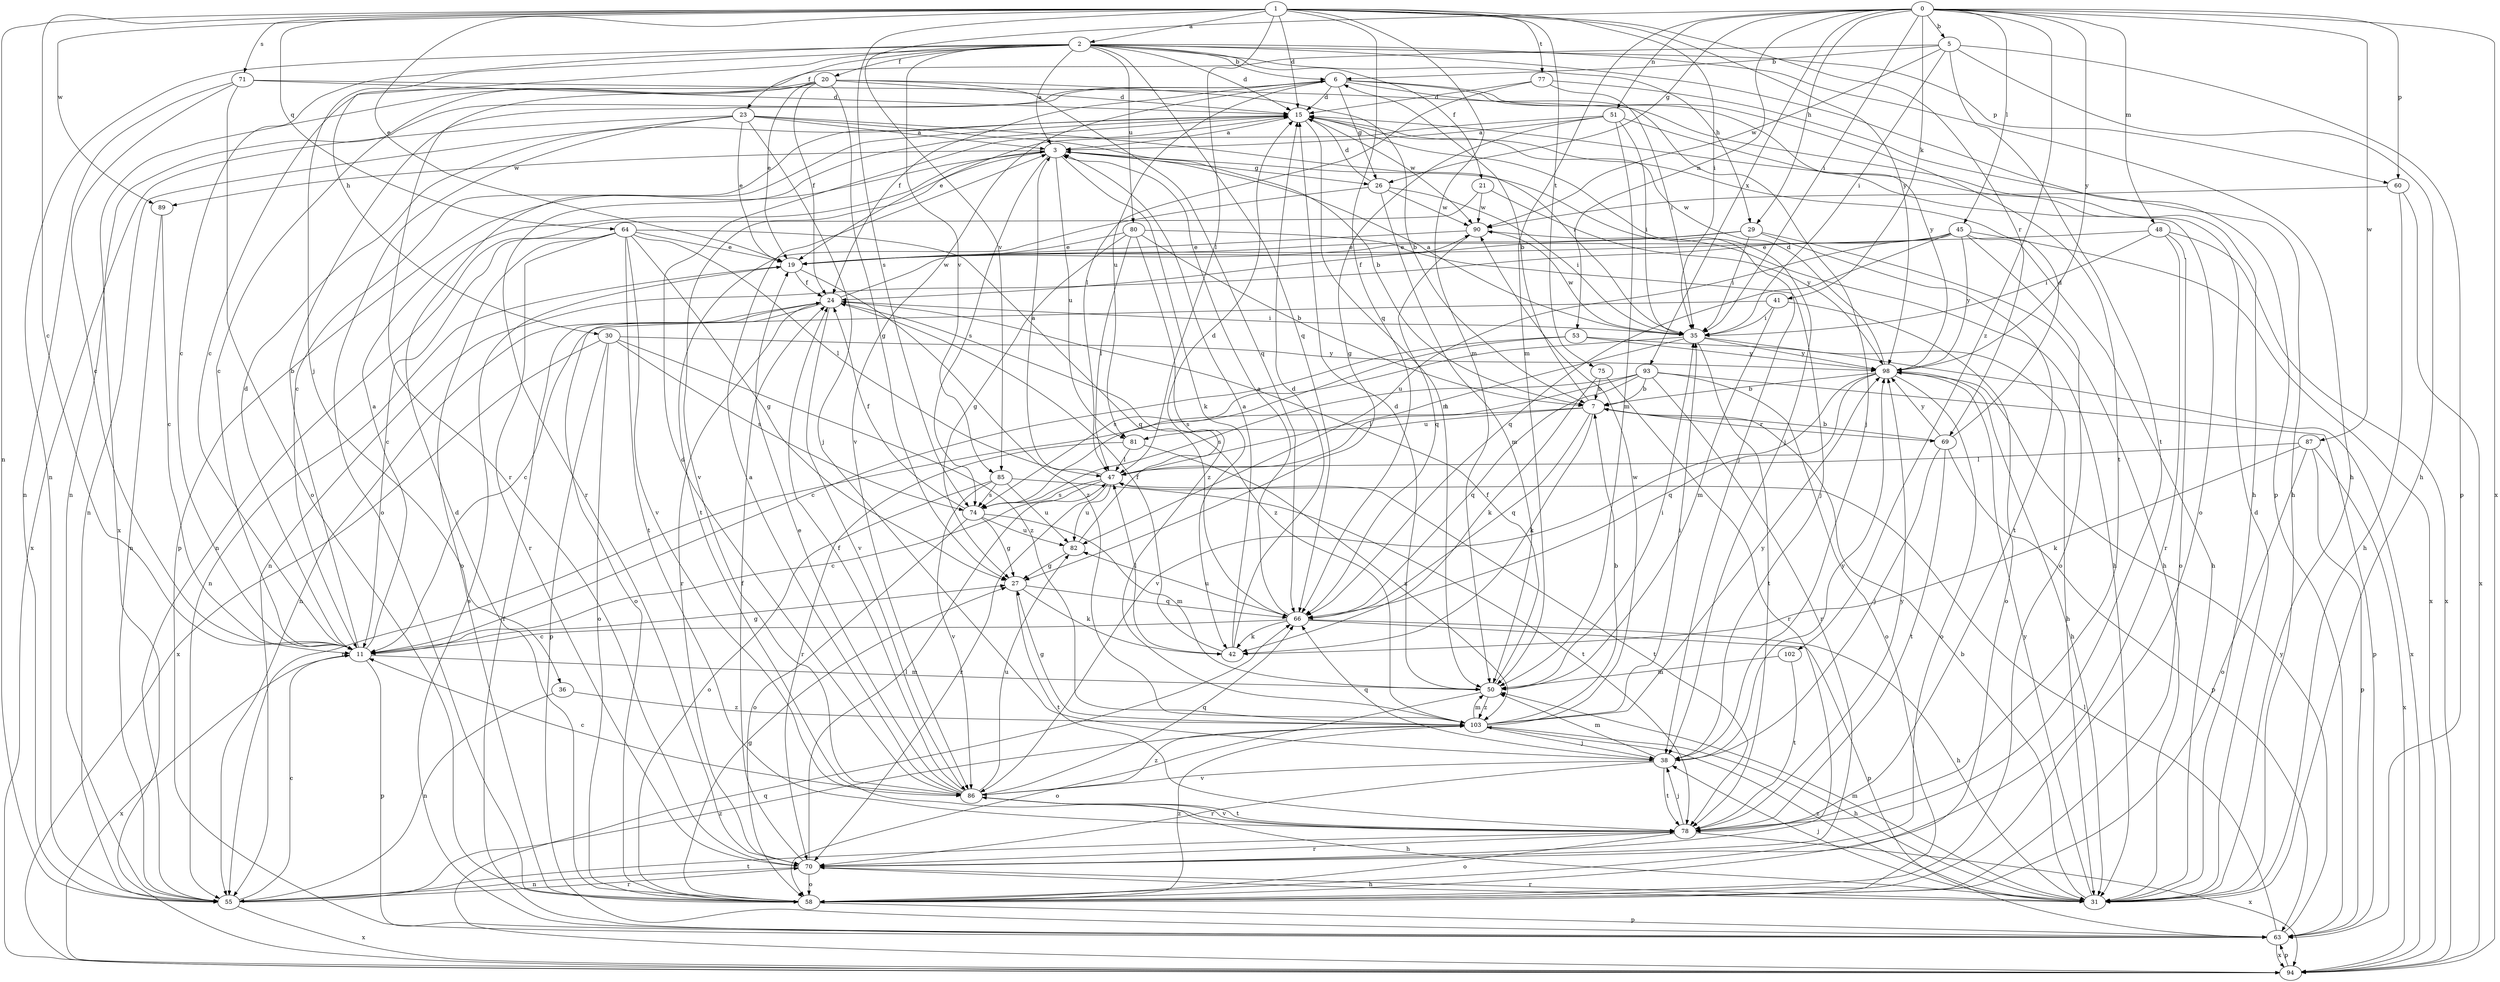 strict digraph  {
0;
1;
2;
3;
5;
6;
7;
11;
15;
19;
20;
21;
23;
24;
26;
27;
29;
30;
31;
35;
36;
38;
41;
42;
45;
47;
48;
50;
51;
53;
55;
58;
60;
63;
64;
66;
69;
70;
71;
74;
75;
77;
78;
80;
81;
82;
85;
86;
87;
89;
90;
93;
94;
98;
102;
103;
0 -> 5  [label=b];
0 -> 26  [label=g];
0 -> 29  [label=h];
0 -> 35  [label=i];
0 -> 41  [label=k];
0 -> 45  [label=l];
0 -> 48  [label=m];
0 -> 50  [label=m];
0 -> 51  [label=n];
0 -> 53  [label=n];
0 -> 60  [label=p];
0 -> 85  [label=v];
0 -> 87  [label=w];
0 -> 93  [label=x];
0 -> 94  [label=x];
0 -> 98  [label=y];
0 -> 102  [label=z];
1 -> 2  [label=a];
1 -> 11  [label=c];
1 -> 15  [label=d];
1 -> 19  [label=e];
1 -> 35  [label=i];
1 -> 47  [label=l];
1 -> 50  [label=m];
1 -> 55  [label=n];
1 -> 64  [label=q];
1 -> 66  [label=q];
1 -> 69  [label=r];
1 -> 71  [label=s];
1 -> 74  [label=s];
1 -> 75  [label=t];
1 -> 77  [label=t];
1 -> 89  [label=w];
1 -> 98  [label=y];
2 -> 3  [label=a];
2 -> 6  [label=b];
2 -> 11  [label=c];
2 -> 15  [label=d];
2 -> 20  [label=f];
2 -> 21  [label=f];
2 -> 23  [label=f];
2 -> 29  [label=h];
2 -> 30  [label=h];
2 -> 31  [label=h];
2 -> 36  [label=j];
2 -> 55  [label=n];
2 -> 60  [label=p];
2 -> 63  [label=p];
2 -> 66  [label=q];
2 -> 80  [label=u];
2 -> 85  [label=v];
3 -> 26  [label=g];
3 -> 38  [label=j];
3 -> 42  [label=k];
3 -> 63  [label=p];
3 -> 74  [label=s];
3 -> 81  [label=u];
3 -> 86  [label=v];
3 -> 89  [label=w];
5 -> 6  [label=b];
5 -> 11  [label=c];
5 -> 31  [label=h];
5 -> 35  [label=i];
5 -> 63  [label=p];
5 -> 78  [label=t];
5 -> 90  [label=w];
6 -> 15  [label=d];
6 -> 24  [label=f];
6 -> 26  [label=g];
6 -> 38  [label=j];
6 -> 55  [label=n];
6 -> 78  [label=t];
6 -> 81  [label=u];
6 -> 86  [label=v];
6 -> 98  [label=y];
7 -> 6  [label=b];
7 -> 42  [label=k];
7 -> 55  [label=n];
7 -> 66  [label=q];
7 -> 69  [label=r];
7 -> 81  [label=u];
11 -> 3  [label=a];
11 -> 6  [label=b];
11 -> 15  [label=d];
11 -> 27  [label=g];
11 -> 50  [label=m];
11 -> 63  [label=p];
11 -> 94  [label=x];
15 -> 3  [label=a];
15 -> 11  [label=c];
15 -> 38  [label=j];
15 -> 50  [label=m];
15 -> 70  [label=r];
15 -> 90  [label=w];
19 -> 24  [label=f];
19 -> 55  [label=n];
19 -> 103  [label=z];
20 -> 7  [label=b];
20 -> 11  [label=c];
20 -> 15  [label=d];
20 -> 19  [label=e];
20 -> 24  [label=f];
20 -> 27  [label=g];
20 -> 66  [label=q];
20 -> 70  [label=r];
20 -> 94  [label=x];
21 -> 55  [label=n];
21 -> 90  [label=w];
21 -> 98  [label=y];
23 -> 3  [label=a];
23 -> 7  [label=b];
23 -> 19  [label=e];
23 -> 35  [label=i];
23 -> 38  [label=j];
23 -> 55  [label=n];
23 -> 58  [label=o];
23 -> 94  [label=x];
24 -> 35  [label=i];
24 -> 55  [label=n];
24 -> 58  [label=o];
24 -> 70  [label=r];
24 -> 86  [label=v];
24 -> 90  [label=w];
24 -> 103  [label=z];
26 -> 15  [label=d];
26 -> 35  [label=i];
26 -> 50  [label=m];
26 -> 78  [label=t];
26 -> 90  [label=w];
27 -> 42  [label=k];
27 -> 66  [label=q];
27 -> 78  [label=t];
29 -> 19  [label=e];
29 -> 24  [label=f];
29 -> 31  [label=h];
29 -> 35  [label=i];
29 -> 78  [label=t];
30 -> 58  [label=o];
30 -> 63  [label=p];
30 -> 74  [label=s];
30 -> 94  [label=x];
30 -> 98  [label=y];
30 -> 103  [label=z];
31 -> 7  [label=b];
31 -> 15  [label=d];
31 -> 38  [label=j];
31 -> 50  [label=m];
31 -> 70  [label=r];
31 -> 98  [label=y];
31 -> 103  [label=z];
35 -> 3  [label=a];
35 -> 31  [label=h];
35 -> 47  [label=l];
35 -> 74  [label=s];
35 -> 78  [label=t];
35 -> 90  [label=w];
35 -> 98  [label=y];
36 -> 55  [label=n];
36 -> 103  [label=z];
38 -> 50  [label=m];
38 -> 66  [label=q];
38 -> 70  [label=r];
38 -> 78  [label=t];
38 -> 86  [label=v];
38 -> 98  [label=y];
41 -> 11  [label=c];
41 -> 35  [label=i];
41 -> 50  [label=m];
41 -> 58  [label=o];
42 -> 3  [label=a];
42 -> 15  [label=d];
42 -> 24  [label=f];
42 -> 47  [label=l];
45 -> 19  [label=e];
45 -> 31  [label=h];
45 -> 55  [label=n];
45 -> 58  [label=o];
45 -> 66  [label=q];
45 -> 82  [label=u];
45 -> 94  [label=x];
45 -> 98  [label=y];
47 -> 3  [label=a];
47 -> 11  [label=c];
47 -> 70  [label=r];
47 -> 74  [label=s];
47 -> 78  [label=t];
47 -> 82  [label=u];
48 -> 19  [label=e];
48 -> 35  [label=i];
48 -> 58  [label=o];
48 -> 70  [label=r];
48 -> 94  [label=x];
50 -> 15  [label=d];
50 -> 24  [label=f];
50 -> 35  [label=i];
50 -> 58  [label=o];
50 -> 103  [label=z];
51 -> 3  [label=a];
51 -> 19  [label=e];
51 -> 27  [label=g];
51 -> 35  [label=i];
51 -> 50  [label=m];
51 -> 58  [label=o];
53 -> 11  [label=c];
53 -> 74  [label=s];
53 -> 94  [label=x];
53 -> 98  [label=y];
55 -> 11  [label=c];
55 -> 70  [label=r];
55 -> 78  [label=t];
55 -> 94  [label=x];
55 -> 103  [label=z];
58 -> 15  [label=d];
58 -> 27  [label=g];
58 -> 63  [label=p];
58 -> 103  [label=z];
60 -> 31  [label=h];
60 -> 90  [label=w];
60 -> 94  [label=x];
63 -> 19  [label=e];
63 -> 24  [label=f];
63 -> 47  [label=l];
63 -> 94  [label=x];
63 -> 98  [label=y];
64 -> 11  [label=c];
64 -> 19  [label=e];
64 -> 27  [label=g];
64 -> 47  [label=l];
64 -> 58  [label=o];
64 -> 66  [label=q];
64 -> 70  [label=r];
64 -> 78  [label=t];
64 -> 86  [label=v];
66 -> 3  [label=a];
66 -> 11  [label=c];
66 -> 31  [label=h];
66 -> 42  [label=k];
66 -> 63  [label=p];
66 -> 82  [label=u];
69 -> 7  [label=b];
69 -> 15  [label=d];
69 -> 38  [label=j];
69 -> 63  [label=p];
69 -> 78  [label=t];
69 -> 98  [label=y];
70 -> 24  [label=f];
70 -> 31  [label=h];
70 -> 47  [label=l];
70 -> 55  [label=n];
70 -> 58  [label=o];
71 -> 11  [label=c];
71 -> 15  [label=d];
71 -> 31  [label=h];
71 -> 55  [label=n];
71 -> 58  [label=o];
74 -> 24  [label=f];
74 -> 27  [label=g];
74 -> 50  [label=m];
74 -> 58  [label=o];
74 -> 82  [label=u];
75 -> 7  [label=b];
75 -> 42  [label=k];
75 -> 70  [label=r];
77 -> 15  [label=d];
77 -> 31  [label=h];
77 -> 35  [label=i];
77 -> 47  [label=l];
78 -> 38  [label=j];
78 -> 58  [label=o];
78 -> 70  [label=r];
78 -> 86  [label=v];
78 -> 94  [label=x];
78 -> 98  [label=y];
80 -> 7  [label=b];
80 -> 19  [label=e];
80 -> 27  [label=g];
80 -> 38  [label=j];
80 -> 47  [label=l];
80 -> 103  [label=z];
81 -> 47  [label=l];
81 -> 70  [label=r];
81 -> 103  [label=z];
82 -> 15  [label=d];
82 -> 27  [label=g];
85 -> 58  [label=o];
85 -> 74  [label=s];
85 -> 78  [label=t];
85 -> 82  [label=u];
85 -> 86  [label=v];
86 -> 3  [label=a];
86 -> 11  [label=c];
86 -> 15  [label=d];
86 -> 19  [label=e];
86 -> 24  [label=f];
86 -> 31  [label=h];
86 -> 66  [label=q];
86 -> 78  [label=t];
86 -> 82  [label=u];
86 -> 103  [label=z];
87 -> 42  [label=k];
87 -> 47  [label=l];
87 -> 58  [label=o];
87 -> 63  [label=p];
87 -> 94  [label=x];
89 -> 11  [label=c];
89 -> 55  [label=n];
90 -> 19  [label=e];
90 -> 31  [label=h];
90 -> 66  [label=q];
93 -> 7  [label=b];
93 -> 47  [label=l];
93 -> 58  [label=o];
93 -> 63  [label=p];
93 -> 66  [label=q];
93 -> 70  [label=r];
93 -> 74  [label=s];
94 -> 63  [label=p];
94 -> 66  [label=q];
98 -> 7  [label=b];
98 -> 15  [label=d];
98 -> 31  [label=h];
98 -> 58  [label=o];
98 -> 66  [label=q];
98 -> 86  [label=v];
102 -> 50  [label=m];
102 -> 78  [label=t];
103 -> 7  [label=b];
103 -> 27  [label=g];
103 -> 31  [label=h];
103 -> 35  [label=i];
103 -> 38  [label=j];
103 -> 50  [label=m];
103 -> 90  [label=w];
103 -> 98  [label=y];
}
